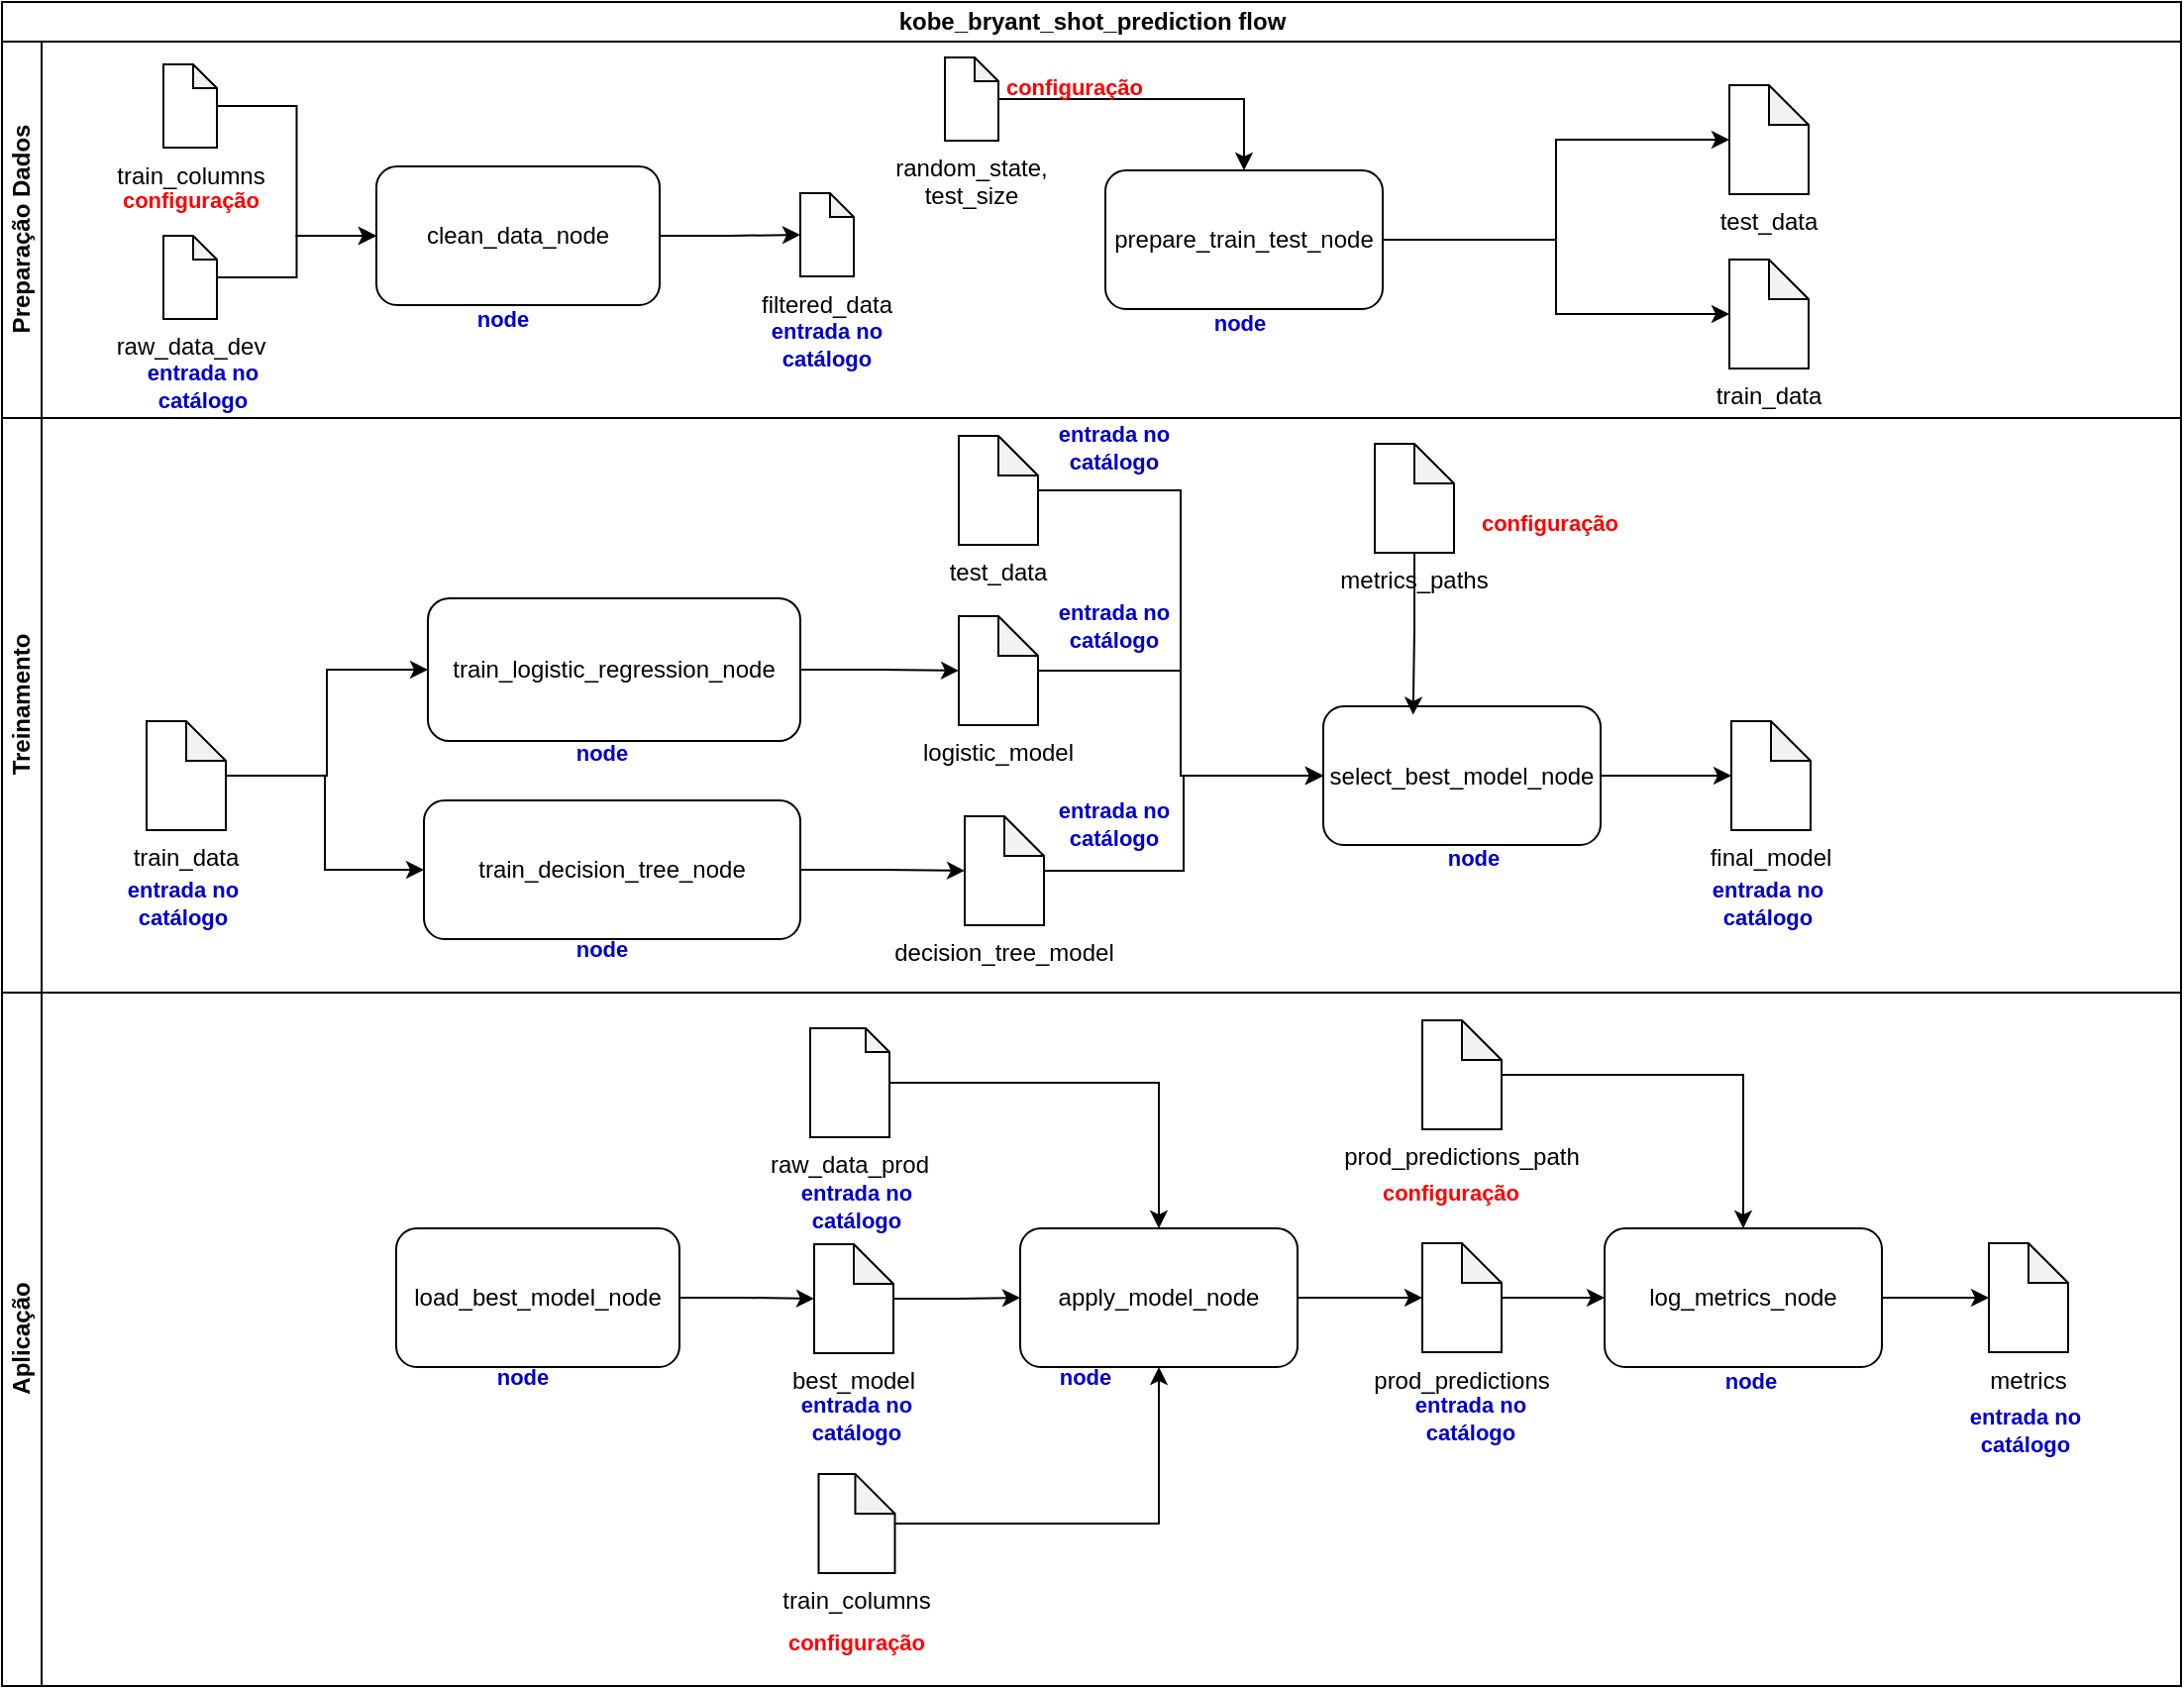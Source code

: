 <mxfile version="24.7.17">
  <diagram name="Página-1" id="cWnI_PLC-ZZ-82YnPNGV">
    <mxGraphModel dx="2307" dy="2035" grid="1" gridSize="10" guides="1" tooltips="1" connect="1" arrows="1" fold="1" page="1" pageScale="1" pageWidth="827" pageHeight="1169" math="0" shadow="0">
      <root>
        <mxCell id="0" />
        <mxCell id="1" parent="0" />
        <mxCell id="ovoxbB3lXnHQuPepbCyX-2" value="kobe_bryant_shot_prediction flow" style="swimlane;childLayout=stackLayout;resizeParent=1;resizeParentMax=0;horizontal=1;startSize=20;horizontalStack=0;html=1;" parent="1" vertex="1">
          <mxGeometry x="-273" y="-193" width="1100" height="850" as="geometry" />
        </mxCell>
        <mxCell id="ovoxbB3lXnHQuPepbCyX-3" value="Preparação Dados" style="swimlane;startSize=20;horizontal=0;html=1;" parent="ovoxbB3lXnHQuPepbCyX-2" vertex="1">
          <mxGeometry y="20" width="1100" height="190" as="geometry" />
        </mxCell>
        <mxCell id="ovoxbB3lXnHQuPepbCyX-105" value="&lt;font color=&quot;#0000cc&quot; style=&quot;font-size: 11px;&quot;&gt;node&lt;/font&gt;" style="text;html=1;align=center;verticalAlign=middle;whiteSpace=wrap;rounded=0;fontStyle=1;fontSize=11;" parent="ovoxbB3lXnHQuPepbCyX-3" vertex="1">
          <mxGeometry x="223" y="125" width="60" height="30" as="geometry" />
        </mxCell>
        <mxCell id="ovoxbB3lXnHQuPepbCyX-106" value="&lt;font color=&quot;#0000cc&quot; style=&quot;font-size: 11px;&quot;&gt;node&lt;/font&gt;" style="text;html=1;align=center;verticalAlign=middle;whiteSpace=wrap;rounded=0;fontStyle=1;fontSize=11;" parent="ovoxbB3lXnHQuPepbCyX-3" vertex="1">
          <mxGeometry x="594.5" y="127" width="60" height="30" as="geometry" />
        </mxCell>
        <mxCell id="ovoxbB3lXnHQuPepbCyX-121" value="&lt;font color=&quot;#0000cc&quot; style=&quot;font-size: 11px;&quot;&gt;entrada no catálogo&lt;/font&gt;" style="text;html=1;align=center;verticalAlign=middle;whiteSpace=wrap;rounded=0;fontStyle=1;fontSize=11;" parent="ovoxbB3lXnHQuPepbCyX-3" vertex="1">
          <mxGeometry x="62.5" y="159" width="77" height="30" as="geometry" />
        </mxCell>
        <mxCell id="ovoxbB3lXnHQuPepbCyX-122" value="&lt;font color=&quot;#0000cc&quot; style=&quot;font-size: 11px;&quot;&gt;entrada no catálogo&lt;/font&gt;" style="text;html=1;align=center;verticalAlign=middle;whiteSpace=wrap;rounded=0;fontStyle=1;fontSize=11;" parent="ovoxbB3lXnHQuPepbCyX-3" vertex="1">
          <mxGeometry x="378" y="137.5" width="77" height="30" as="geometry" />
        </mxCell>
        <mxCell id="NENAM0cKI7vAex07kB1a-30" style="edgeStyle=orthogonalEdgeStyle;rounded=0;orthogonalLoop=1;jettySize=auto;html=1;entryX=0.5;entryY=0;entryDx=0;entryDy=0;" edge="1" parent="ovoxbB3lXnHQuPepbCyX-3" source="ovoxbB3lXnHQuPepbCyX-123" target="ovoxbB3lXnHQuPepbCyX-57">
          <mxGeometry relative="1" as="geometry" />
        </mxCell>
        <mxCell id="ovoxbB3lXnHQuPepbCyX-123" value="random_state, test_size" style="shape=note;whiteSpace=wrap;html=1;backgroundOutline=1;darkOpacity=0.05;verticalAlign=top;fillStyle=auto;shadow=0;strokeColor=default;size=12;horizontal=1;labelPosition=center;verticalLabelPosition=bottom;align=center;" parent="ovoxbB3lXnHQuPepbCyX-3" vertex="1">
          <mxGeometry x="476" y="8" width="27" height="42" as="geometry" />
        </mxCell>
        <mxCell id="ovoxbB3lXnHQuPepbCyX-126" value="&lt;font style=&quot;font-size: 11px;&quot;&gt;configuração&lt;/font&gt;" style="text;html=1;align=center;verticalAlign=middle;whiteSpace=wrap;rounded=0;fontStyle=1;fontSize=11;fontColor=#FF0000;" parent="ovoxbB3lXnHQuPepbCyX-3" vertex="1">
          <mxGeometry x="503" y="8" width="77" height="30" as="geometry" />
        </mxCell>
        <mxCell id="NENAM0cKI7vAex07kB1a-2" value="&lt;font style=&quot;font-size: 11px;&quot;&gt;configuração&lt;/font&gt;" style="text;html=1;align=center;verticalAlign=middle;whiteSpace=wrap;rounded=0;fontStyle=1;fontSize=11;fontColor=#FF0000;" vertex="1" parent="ovoxbB3lXnHQuPepbCyX-3">
          <mxGeometry x="56.5" y="65" width="77" height="30" as="geometry" />
        </mxCell>
        <mxCell id="ovoxbB3lXnHQuPepbCyX-57" value="prepare_train_test_node" style="rounded=1;whiteSpace=wrap;html=1;" parent="ovoxbB3lXnHQuPepbCyX-3" vertex="1">
          <mxGeometry x="557" y="65" width="140" height="70" as="geometry" />
        </mxCell>
        <mxCell id="NENAM0cKI7vAex07kB1a-18" value="filtered_data" style="shape=note;whiteSpace=wrap;html=1;backgroundOutline=1;darkOpacity=0.05;verticalAlign=top;fillStyle=auto;shadow=0;strokeColor=default;size=12;horizontal=1;labelPosition=center;verticalLabelPosition=bottom;align=center;" vertex="1" parent="ovoxbB3lXnHQuPepbCyX-3">
          <mxGeometry x="403" y="76.5" width="27" height="42" as="geometry" />
        </mxCell>
        <mxCell id="NENAM0cKI7vAex07kB1a-19" value="train_columns" style="shape=note;whiteSpace=wrap;html=1;backgroundOutline=1;darkOpacity=0.05;verticalAlign=top;fillStyle=auto;shadow=0;strokeColor=default;size=12;horizontal=1;labelPosition=center;verticalLabelPosition=bottom;align=center;" vertex="1" parent="ovoxbB3lXnHQuPepbCyX-3">
          <mxGeometry x="81.5" y="11.5" width="27" height="42" as="geometry" />
        </mxCell>
        <mxCell id="NENAM0cKI7vAex07kB1a-23" value="raw_data_dev" style="shape=note;whiteSpace=wrap;html=1;backgroundOutline=1;darkOpacity=0.05;verticalAlign=top;fillStyle=auto;shadow=0;strokeColor=default;size=12;horizontal=1;labelPosition=center;verticalLabelPosition=bottom;align=center;" vertex="1" parent="ovoxbB3lXnHQuPepbCyX-3">
          <mxGeometry x="81.5" y="98" width="27" height="42" as="geometry" />
        </mxCell>
        <mxCell id="ovoxbB3lXnHQuPepbCyX-4" value="Treinamento" style="swimlane;startSize=20;horizontal=0;html=1;" parent="ovoxbB3lXnHQuPepbCyX-2" vertex="1">
          <mxGeometry y="210" width="1100" height="290" as="geometry" />
        </mxCell>
        <mxCell id="ovoxbB3lXnHQuPepbCyX-102" value="&lt;font color=&quot;#0000cc&quot; style=&quot;font-size: 11px;&quot;&gt;node&lt;/font&gt;" style="text;html=1;align=center;verticalAlign=middle;whiteSpace=wrap;rounded=0;fontStyle=1;fontSize=11;" parent="ovoxbB3lXnHQuPepbCyX-4" vertex="1">
          <mxGeometry x="273" y="253" width="60" height="30" as="geometry" />
        </mxCell>
        <mxCell id="ovoxbB3lXnHQuPepbCyX-103" value="&lt;font color=&quot;#0000cc&quot; style=&quot;font-size: 11px;&quot;&gt;node&lt;/font&gt;" style="text;html=1;align=center;verticalAlign=middle;whiteSpace=wrap;rounded=0;fontStyle=1;fontSize=11;" parent="ovoxbB3lXnHQuPepbCyX-4" vertex="1">
          <mxGeometry x="273" y="154" width="60" height="30" as="geometry" />
        </mxCell>
        <mxCell id="ovoxbB3lXnHQuPepbCyX-104" value="&lt;font color=&quot;#0000cc&quot; style=&quot;font-size: 11px;&quot;&gt;node&lt;/font&gt;" style="text;html=1;align=center;verticalAlign=middle;whiteSpace=wrap;rounded=0;fontStyle=1;fontSize=11;" parent="ovoxbB3lXnHQuPepbCyX-4" vertex="1">
          <mxGeometry x="713" y="207" width="60" height="30" as="geometry" />
        </mxCell>
        <mxCell id="ovoxbB3lXnHQuPepbCyX-116" value="&lt;font color=&quot;#0000cc&quot; style=&quot;font-size: 11px;&quot;&gt;entrada no catálogo&lt;/font&gt;" style="text;html=1;align=center;verticalAlign=middle;whiteSpace=wrap;rounded=0;fontStyle=1;fontSize=11;" parent="ovoxbB3lXnHQuPepbCyX-4" vertex="1">
          <mxGeometry x="523" width="77" height="30" as="geometry" />
        </mxCell>
        <mxCell id="ovoxbB3lXnHQuPepbCyX-117" value="&lt;font color=&quot;#0000cc&quot; style=&quot;font-size: 11px;&quot;&gt;entrada no catálogo&lt;/font&gt;" style="text;html=1;align=center;verticalAlign=middle;whiteSpace=wrap;rounded=0;fontStyle=1;fontSize=11;" parent="ovoxbB3lXnHQuPepbCyX-4" vertex="1">
          <mxGeometry x="523" y="90" width="77" height="30" as="geometry" />
        </mxCell>
        <mxCell id="ovoxbB3lXnHQuPepbCyX-118" value="&lt;font color=&quot;#0000cc&quot; style=&quot;font-size: 11px;&quot;&gt;entrada no catálogo&lt;/font&gt;" style="text;html=1;align=center;verticalAlign=middle;whiteSpace=wrap;rounded=0;fontStyle=1;fontSize=11;" parent="ovoxbB3lXnHQuPepbCyX-4" vertex="1">
          <mxGeometry x="523" y="190" width="77" height="30" as="geometry" />
        </mxCell>
        <mxCell id="ovoxbB3lXnHQuPepbCyX-119" value="&lt;font color=&quot;#0000cc&quot; style=&quot;font-size: 11px;&quot;&gt;entrada no catálogo&lt;/font&gt;" style="text;html=1;align=center;verticalAlign=middle;whiteSpace=wrap;rounded=0;fontStyle=1;fontSize=11;" parent="ovoxbB3lXnHQuPepbCyX-4" vertex="1">
          <mxGeometry x="853" y="230" width="77" height="30" as="geometry" />
        </mxCell>
        <mxCell id="ovoxbB3lXnHQuPepbCyX-120" value="&lt;font color=&quot;#0000cc&quot; style=&quot;font-size: 11px;&quot;&gt;entrada no catálogo&lt;/font&gt;" style="text;html=1;align=center;verticalAlign=middle;whiteSpace=wrap;rounded=0;fontStyle=1;fontSize=11;" parent="ovoxbB3lXnHQuPepbCyX-4" vertex="1">
          <mxGeometry x="53" y="230" width="77" height="30" as="geometry" />
        </mxCell>
        <mxCell id="NENAM0cKI7vAex07kB1a-6" value="metrics_paths" style="shape=note;whiteSpace=wrap;html=1;backgroundOutline=1;darkOpacity=0.05;verticalAlign=top;fillStyle=auto;shadow=0;strokeColor=default;size=20;horizontal=1;labelPosition=center;verticalLabelPosition=bottom;align=center;" vertex="1" parent="ovoxbB3lXnHQuPepbCyX-4">
          <mxGeometry x="693" y="13" width="40" height="55" as="geometry" />
        </mxCell>
        <mxCell id="NENAM0cKI7vAex07kB1a-10" value="&lt;font style=&quot;font-size: 11px;&quot;&gt;configuração&lt;/font&gt;" style="text;html=1;align=center;verticalAlign=middle;whiteSpace=wrap;rounded=0;fontStyle=1;fontSize=11;fontColor=#FF0000;" vertex="1" parent="ovoxbB3lXnHQuPepbCyX-4">
          <mxGeometry x="743" y="38" width="77" height="30" as="geometry" />
        </mxCell>
        <mxCell id="ovoxbB3lXnHQuPepbCyX-5" value="Aplicação" style="swimlane;startSize=20;horizontal=0;html=1;" parent="ovoxbB3lXnHQuPepbCyX-2" vertex="1">
          <mxGeometry y="500" width="1100" height="350" as="geometry" />
        </mxCell>
        <mxCell id="ovoxbB3lXnHQuPepbCyX-8" value="&lt;font color=&quot;#0000cc&quot; style=&quot;font-size: 11px;&quot;&gt;node&lt;/font&gt;" style="text;html=1;align=center;verticalAlign=middle;whiteSpace=wrap;rounded=0;fontStyle=1;fontSize=11;" parent="ovoxbB3lXnHQuPepbCyX-5" vertex="1">
          <mxGeometry x="853" y="181" width="60" height="30" as="geometry" />
        </mxCell>
        <mxCell id="ovoxbB3lXnHQuPepbCyX-108" value="&lt;font color=&quot;#0000cc&quot; style=&quot;font-size: 11px;&quot;&gt;node&lt;/font&gt;" style="text;html=1;align=center;verticalAlign=middle;whiteSpace=wrap;rounded=0;fontStyle=1;fontSize=11;" parent="ovoxbB3lXnHQuPepbCyX-5" vertex="1">
          <mxGeometry x="517" y="179" width="60" height="30" as="geometry" />
        </mxCell>
        <mxCell id="ovoxbB3lXnHQuPepbCyX-109" value="&lt;font color=&quot;#0000cc&quot; style=&quot;font-size: 11px;&quot;&gt;node&lt;/font&gt;" style="text;html=1;align=center;verticalAlign=middle;whiteSpace=wrap;rounded=0;fontStyle=1;fontSize=11;" parent="ovoxbB3lXnHQuPepbCyX-5" vertex="1">
          <mxGeometry x="233" y="179" width="60" height="30" as="geometry" />
        </mxCell>
        <mxCell id="ovoxbB3lXnHQuPepbCyX-114" value="&lt;font color=&quot;#0000cc&quot; style=&quot;font-size: 11px;&quot;&gt;entrada no catálogo&lt;/font&gt;" style="text;html=1;align=center;verticalAlign=middle;whiteSpace=wrap;rounded=0;fontStyle=1;fontSize=11;" parent="ovoxbB3lXnHQuPepbCyX-5" vertex="1">
          <mxGeometry x="393" y="200" width="77" height="30" as="geometry" />
        </mxCell>
        <mxCell id="ovoxbB3lXnHQuPepbCyX-113" value="&lt;font color=&quot;#0000cc&quot; style=&quot;font-size: 11px;&quot;&gt;entrada no catálogo&lt;/font&gt;" style="text;html=1;align=center;verticalAlign=middle;whiteSpace=wrap;rounded=0;fontStyle=1;fontSize=11;" parent="ovoxbB3lXnHQuPepbCyX-5" vertex="1">
          <mxGeometry x="703" y="200" width="77" height="30" as="geometry" />
        </mxCell>
        <mxCell id="ovoxbB3lXnHQuPepbCyX-112" value="&lt;font color=&quot;#0000cc&quot; style=&quot;font-size: 11px;&quot;&gt;entrada no catálogo&lt;/font&gt;" style="text;html=1;align=center;verticalAlign=middle;whiteSpace=wrap;rounded=0;fontStyle=1;fontSize=11;" parent="ovoxbB3lXnHQuPepbCyX-5" vertex="1">
          <mxGeometry x="983" y="206" width="77" height="30" as="geometry" />
        </mxCell>
        <mxCell id="ovoxbB3lXnHQuPepbCyX-115" value="&lt;font style=&quot;font-size: 11px;&quot;&gt;configuração&lt;/font&gt;" style="text;html=1;align=center;verticalAlign=middle;whiteSpace=wrap;rounded=0;fontStyle=1;fontSize=11;fontColor=#FF0000;" parent="ovoxbB3lXnHQuPepbCyX-5" vertex="1">
          <mxGeometry x="693" y="86" width="77" height="30" as="geometry" />
        </mxCell>
        <mxCell id="ovoxbB3lXnHQuPepbCyX-100" value="raw_data_prod" style="shape=note;whiteSpace=wrap;html=1;backgroundOutline=1;darkOpacity=0.05;verticalAlign=top;fillStyle=auto;shadow=0;strokeColor=default;size=12;horizontal=1;labelPosition=center;verticalLabelPosition=bottom;align=center;" parent="ovoxbB3lXnHQuPepbCyX-5" vertex="1">
          <mxGeometry x="408" y="18" width="40" height="55" as="geometry" />
        </mxCell>
        <mxCell id="NENAM0cKI7vAex07kB1a-13" value="&lt;font color=&quot;#0000cc&quot; style=&quot;font-size: 11px;&quot;&gt;entrada no catálogo&lt;/font&gt;" style="text;html=1;align=center;verticalAlign=middle;whiteSpace=wrap;rounded=0;fontStyle=1;fontSize=11;" vertex="1" parent="ovoxbB3lXnHQuPepbCyX-5">
          <mxGeometry x="393" y="93" width="77" height="30" as="geometry" />
        </mxCell>
        <mxCell id="NENAM0cKI7vAex07kB1a-15" value="train_columns" style="shape=note;whiteSpace=wrap;html=1;backgroundOutline=1;darkOpacity=0.05;verticalAlign=top;fillStyle=auto;shadow=0;strokeColor=default;size=20;horizontal=1;labelPosition=center;verticalLabelPosition=bottom;align=center;" vertex="1" parent="ovoxbB3lXnHQuPepbCyX-5">
          <mxGeometry x="412.25" y="243" width="38.5" height="50" as="geometry" />
        </mxCell>
        <mxCell id="NENAM0cKI7vAex07kB1a-17" value="&lt;font style=&quot;font-size: 11px;&quot;&gt;configuração&lt;/font&gt;" style="text;html=1;align=center;verticalAlign=middle;whiteSpace=wrap;rounded=0;fontStyle=1;fontSize=11;fontColor=#FF0000;" vertex="1" parent="ovoxbB3lXnHQuPepbCyX-5">
          <mxGeometry x="393" y="313" width="77" height="30" as="geometry" />
        </mxCell>
        <mxCell id="ovoxbB3lXnHQuPepbCyX-48" style="edgeStyle=orthogonalEdgeStyle;rounded=0;orthogonalLoop=1;jettySize=auto;html=1;" parent="1" source="ovoxbB3lXnHQuPepbCyX-32" target="ovoxbB3lXnHQuPepbCyX-46" edge="1">
          <mxGeometry relative="1" as="geometry" />
        </mxCell>
        <mxCell id="ovoxbB3lXnHQuPepbCyX-32" value="train_logistic_regression_node" style="rounded=1;whiteSpace=wrap;html=1;imageWidth=24;" parent="1" vertex="1">
          <mxGeometry x="-58" y="108" width="188" height="72" as="geometry" />
        </mxCell>
        <mxCell id="ovoxbB3lXnHQuPepbCyX-49" style="edgeStyle=orthogonalEdgeStyle;rounded=0;orthogonalLoop=1;jettySize=auto;html=1;" parent="1" source="ovoxbB3lXnHQuPepbCyX-35" target="ovoxbB3lXnHQuPepbCyX-42" edge="1">
          <mxGeometry relative="1" as="geometry" />
        </mxCell>
        <mxCell id="ovoxbB3lXnHQuPepbCyX-35" value="train_decision_tree_node" style="rounded=1;whiteSpace=wrap;html=1;" parent="1" vertex="1">
          <mxGeometry x="-60" y="210" width="190" height="70" as="geometry" />
        </mxCell>
        <mxCell id="ovoxbB3lXnHQuPepbCyX-36" value="select_best_model_node" style="rounded=1;whiteSpace=wrap;html=1;" parent="1" vertex="1">
          <mxGeometry x="394" y="162.5" width="140" height="70" as="geometry" />
        </mxCell>
        <mxCell id="ovoxbB3lXnHQuPepbCyX-37" style="edgeStyle=orthogonalEdgeStyle;rounded=0;orthogonalLoop=1;jettySize=auto;html=1;entryX=0;entryY=0.5;entryDx=0;entryDy=0;" parent="1" source="ovoxbB3lXnHQuPepbCyX-38" target="ovoxbB3lXnHQuPepbCyX-36" edge="1">
          <mxGeometry relative="1" as="geometry" />
        </mxCell>
        <mxCell id="ovoxbB3lXnHQuPepbCyX-38" value="test_data" style="shape=note;whiteSpace=wrap;html=1;backgroundOutline=1;darkOpacity=0.05;verticalAlign=top;fillStyle=auto;shadow=0;strokeColor=default;size=20;horizontal=1;labelPosition=center;verticalLabelPosition=bottom;align=center;" parent="1" vertex="1">
          <mxGeometry x="210" y="26" width="40" height="55" as="geometry" />
        </mxCell>
        <mxCell id="ovoxbB3lXnHQuPepbCyX-39" value="final_model" style="shape=note;whiteSpace=wrap;html=1;backgroundOutline=1;darkOpacity=0.05;verticalAlign=top;fillStyle=auto;shadow=0;strokeColor=default;size=20;horizontal=1;labelPosition=center;verticalLabelPosition=bottom;align=center;" parent="1" vertex="1">
          <mxGeometry x="600" y="170" width="40" height="55" as="geometry" />
        </mxCell>
        <mxCell id="ovoxbB3lXnHQuPepbCyX-41" style="edgeStyle=orthogonalEdgeStyle;rounded=0;orthogonalLoop=1;jettySize=auto;html=1;entryX=0;entryY=0.5;entryDx=0;entryDy=0;entryPerimeter=0;" parent="1" source="ovoxbB3lXnHQuPepbCyX-36" target="ovoxbB3lXnHQuPepbCyX-39" edge="1">
          <mxGeometry relative="1" as="geometry" />
        </mxCell>
        <mxCell id="ovoxbB3lXnHQuPepbCyX-50" style="edgeStyle=orthogonalEdgeStyle;rounded=0;orthogonalLoop=1;jettySize=auto;html=1;entryX=0;entryY=0.5;entryDx=0;entryDy=0;" parent="1" source="ovoxbB3lXnHQuPepbCyX-42" target="ovoxbB3lXnHQuPepbCyX-36" edge="1">
          <mxGeometry relative="1" as="geometry" />
        </mxCell>
        <mxCell id="ovoxbB3lXnHQuPepbCyX-42" value="decision_tree_model" style="shape=note;whiteSpace=wrap;html=1;backgroundOutline=1;darkOpacity=0.05;verticalAlign=top;fillStyle=auto;shadow=0;strokeColor=default;size=20;horizontal=1;labelPosition=center;verticalLabelPosition=bottom;align=center;" parent="1" vertex="1">
          <mxGeometry x="213" y="218" width="40" height="55" as="geometry" />
        </mxCell>
        <mxCell id="ovoxbB3lXnHQuPepbCyX-45" style="edgeStyle=orthogonalEdgeStyle;rounded=0;orthogonalLoop=1;jettySize=auto;html=1;" parent="1" source="ovoxbB3lXnHQuPepbCyX-43" target="ovoxbB3lXnHQuPepbCyX-32" edge="1">
          <mxGeometry relative="1" as="geometry" />
        </mxCell>
        <mxCell id="ovoxbB3lXnHQuPepbCyX-47" style="edgeStyle=orthogonalEdgeStyle;rounded=0;orthogonalLoop=1;jettySize=auto;html=1;" parent="1" source="ovoxbB3lXnHQuPepbCyX-43" target="ovoxbB3lXnHQuPepbCyX-35" edge="1">
          <mxGeometry relative="1" as="geometry" />
        </mxCell>
        <mxCell id="ovoxbB3lXnHQuPepbCyX-43" value="train_data" style="shape=note;whiteSpace=wrap;html=1;backgroundOutline=1;darkOpacity=0.05;verticalAlign=top;fillStyle=auto;shadow=0;strokeColor=default;size=20;horizontal=1;labelPosition=center;verticalLabelPosition=bottom;align=center;" parent="1" vertex="1">
          <mxGeometry x="-200" y="170" width="40" height="55" as="geometry" />
        </mxCell>
        <mxCell id="ovoxbB3lXnHQuPepbCyX-51" style="edgeStyle=orthogonalEdgeStyle;rounded=0;orthogonalLoop=1;jettySize=auto;html=1;entryX=0;entryY=0.5;entryDx=0;entryDy=0;" parent="1" source="ovoxbB3lXnHQuPepbCyX-46" target="ovoxbB3lXnHQuPepbCyX-36" edge="1">
          <mxGeometry relative="1" as="geometry" />
        </mxCell>
        <mxCell id="ovoxbB3lXnHQuPepbCyX-46" value="logistic_model" style="shape=note;whiteSpace=wrap;html=1;backgroundOutline=1;darkOpacity=0.05;verticalAlign=top;fillStyle=auto;shadow=0;strokeColor=default;size=20;horizontal=1;labelPosition=center;verticalLabelPosition=bottom;align=center;" parent="1" vertex="1">
          <mxGeometry x="210" y="117" width="40" height="55" as="geometry" />
        </mxCell>
        <mxCell id="ovoxbB3lXnHQuPepbCyX-52" style="edgeStyle=orthogonalEdgeStyle;rounded=0;orthogonalLoop=1;jettySize=auto;html=1;" parent="1" source="ovoxbB3lXnHQuPepbCyX-53" target="NENAM0cKI7vAex07kB1a-18" edge="1">
          <mxGeometry relative="1" as="geometry">
            <mxPoint x="127" y="-74.5" as="targetPoint" />
          </mxGeometry>
        </mxCell>
        <mxCell id="ovoxbB3lXnHQuPepbCyX-53" value="clean_data_node" style="rounded=1;whiteSpace=wrap;html=1;imageWidth=24;" parent="1" vertex="1">
          <mxGeometry x="-84" y="-110" width="143" height="70" as="geometry" />
        </mxCell>
        <mxCell id="ovoxbB3lXnHQuPepbCyX-72" style="edgeStyle=orthogonalEdgeStyle;rounded=0;orthogonalLoop=1;jettySize=auto;html=1;" parent="1" source="ovoxbB3lXnHQuPepbCyX-57" target="ovoxbB3lXnHQuPepbCyX-71" edge="1">
          <mxGeometry relative="1" as="geometry" />
        </mxCell>
        <mxCell id="ovoxbB3lXnHQuPepbCyX-60" value="train_data" style="shape=note;whiteSpace=wrap;html=1;backgroundOutline=1;darkOpacity=0.05;verticalAlign=top;fillStyle=auto;shadow=0;strokeColor=default;size=20;horizontal=1;labelPosition=center;verticalLabelPosition=bottom;align=center;" parent="1" vertex="1">
          <mxGeometry x="599" y="-63" width="40" height="55" as="geometry" />
        </mxCell>
        <mxCell id="ovoxbB3lXnHQuPepbCyX-62" style="edgeStyle=orthogonalEdgeStyle;rounded=0;orthogonalLoop=1;jettySize=auto;html=1;entryX=0;entryY=0.5;entryDx=0;entryDy=0;entryPerimeter=0;" parent="1" source="ovoxbB3lXnHQuPepbCyX-57" target="ovoxbB3lXnHQuPepbCyX-60" edge="1">
          <mxGeometry relative="1" as="geometry" />
        </mxCell>
        <mxCell id="ovoxbB3lXnHQuPepbCyX-71" value="test_data" style="shape=note;whiteSpace=wrap;html=1;backgroundOutline=1;darkOpacity=0.05;verticalAlign=top;fillStyle=auto;shadow=0;strokeColor=default;size=20;horizontal=1;labelPosition=center;verticalLabelPosition=bottom;align=center;" parent="1" vertex="1">
          <mxGeometry x="599" y="-151" width="40" height="55" as="geometry" />
        </mxCell>
        <mxCell id="ovoxbB3lXnHQuPepbCyX-87" style="edgeStyle=orthogonalEdgeStyle;rounded=0;orthogonalLoop=1;jettySize=auto;html=1;" parent="1" source="ovoxbB3lXnHQuPepbCyX-88" target="ovoxbB3lXnHQuPepbCyX-90" edge="1">
          <mxGeometry relative="1" as="geometry" />
        </mxCell>
        <mxCell id="ovoxbB3lXnHQuPepbCyX-88" value="load_best_model_node" style="rounded=1;whiteSpace=wrap;html=1;imageWidth=24;" parent="1" vertex="1">
          <mxGeometry x="-74" y="426" width="143" height="70" as="geometry" />
        </mxCell>
        <mxCell id="ovoxbB3lXnHQuPepbCyX-89" style="edgeStyle=orthogonalEdgeStyle;rounded=0;orthogonalLoop=1;jettySize=auto;html=1;" parent="1" source="ovoxbB3lXnHQuPepbCyX-90" target="ovoxbB3lXnHQuPepbCyX-91" edge="1">
          <mxGeometry relative="1" as="geometry" />
        </mxCell>
        <mxCell id="ovoxbB3lXnHQuPepbCyX-90" value="best_model" style="shape=note;whiteSpace=wrap;html=1;backgroundOutline=1;darkOpacity=0.05;verticalAlign=top;fillStyle=auto;shadow=0;strokeColor=default;size=20;horizontal=1;labelPosition=center;verticalLabelPosition=bottom;align=center;" parent="1" vertex="1">
          <mxGeometry x="137" y="434" width="40" height="55" as="geometry" />
        </mxCell>
        <mxCell id="ovoxbB3lXnHQuPepbCyX-91" value="apply_model_node" style="rounded=1;whiteSpace=wrap;html=1;" parent="1" vertex="1">
          <mxGeometry x="241" y="426" width="140" height="70" as="geometry" />
        </mxCell>
        <mxCell id="ovoxbB3lXnHQuPepbCyX-92" value="log_metrics_node" style="rounded=1;whiteSpace=wrap;html=1;" parent="1" vertex="1">
          <mxGeometry x="536" y="426" width="140" height="70" as="geometry" />
        </mxCell>
        <mxCell id="ovoxbB3lXnHQuPepbCyX-93" style="edgeStyle=orthogonalEdgeStyle;rounded=0;orthogonalLoop=1;jettySize=auto;html=1;entryX=0;entryY=0.5;entryDx=0;entryDy=0;" parent="1" source="ovoxbB3lXnHQuPepbCyX-94" target="ovoxbB3lXnHQuPepbCyX-92" edge="1">
          <mxGeometry relative="1" as="geometry" />
        </mxCell>
        <mxCell id="ovoxbB3lXnHQuPepbCyX-94" value="prod_predictions" style="shape=note;whiteSpace=wrap;html=1;backgroundOutline=1;darkOpacity=0.05;verticalAlign=top;fillStyle=auto;shadow=0;strokeColor=default;size=20;horizontal=1;labelPosition=center;verticalLabelPosition=bottom;align=center;" parent="1" vertex="1">
          <mxGeometry x="444" y="433.5" width="40" height="55" as="geometry" />
        </mxCell>
        <mxCell id="ovoxbB3lXnHQuPepbCyX-95" value="metrics" style="shape=note;whiteSpace=wrap;html=1;backgroundOutline=1;darkOpacity=0.05;verticalAlign=top;fillStyle=auto;shadow=0;strokeColor=default;size=20;horizontal=1;labelPosition=center;verticalLabelPosition=bottom;align=center;" parent="1" vertex="1">
          <mxGeometry x="730" y="433.5" width="40" height="55" as="geometry" />
        </mxCell>
        <mxCell id="ovoxbB3lXnHQuPepbCyX-96" style="edgeStyle=orthogonalEdgeStyle;rounded=0;orthogonalLoop=1;jettySize=auto;html=1;entryX=0;entryY=0.5;entryDx=0;entryDy=0;entryPerimeter=0;" parent="1" source="ovoxbB3lXnHQuPepbCyX-91" target="ovoxbB3lXnHQuPepbCyX-94" edge="1">
          <mxGeometry relative="1" as="geometry" />
        </mxCell>
        <mxCell id="ovoxbB3lXnHQuPepbCyX-97" style="edgeStyle=orthogonalEdgeStyle;rounded=0;orthogonalLoop=1;jettySize=auto;html=1;entryX=0;entryY=0.5;entryDx=0;entryDy=0;entryPerimeter=0;" parent="1" source="ovoxbB3lXnHQuPepbCyX-92" target="ovoxbB3lXnHQuPepbCyX-95" edge="1">
          <mxGeometry relative="1" as="geometry" />
        </mxCell>
        <mxCell id="ovoxbB3lXnHQuPepbCyX-101" style="edgeStyle=orthogonalEdgeStyle;rounded=0;orthogonalLoop=1;jettySize=auto;html=1;" parent="1" source="ovoxbB3lXnHQuPepbCyX-98" target="ovoxbB3lXnHQuPepbCyX-92" edge="1">
          <mxGeometry relative="1" as="geometry" />
        </mxCell>
        <mxCell id="ovoxbB3lXnHQuPepbCyX-98" value="prod_predictions_path" style="shape=note;whiteSpace=wrap;html=1;backgroundOutline=1;darkOpacity=0.05;verticalAlign=top;fillStyle=auto;shadow=0;strokeColor=default;size=20;horizontal=1;labelPosition=center;verticalLabelPosition=bottom;align=center;" parent="1" vertex="1">
          <mxGeometry x="444" y="321" width="40" height="55" as="geometry" />
        </mxCell>
        <mxCell id="ovoxbB3lXnHQuPepbCyX-99" style="edgeStyle=orthogonalEdgeStyle;rounded=0;orthogonalLoop=1;jettySize=auto;html=1;entryX=0.5;entryY=0;entryDx=0;entryDy=0;" parent="1" source="ovoxbB3lXnHQuPepbCyX-100" target="ovoxbB3lXnHQuPepbCyX-91" edge="1">
          <mxGeometry relative="1" as="geometry" />
        </mxCell>
        <mxCell id="NENAM0cKI7vAex07kB1a-9" style="edgeStyle=orthogonalEdgeStyle;rounded=0;orthogonalLoop=1;jettySize=auto;html=1;entryX=0.324;entryY=0.061;entryDx=0;entryDy=0;entryPerimeter=0;" edge="1" parent="1" source="NENAM0cKI7vAex07kB1a-6" target="ovoxbB3lXnHQuPepbCyX-36">
          <mxGeometry relative="1" as="geometry" />
        </mxCell>
        <mxCell id="NENAM0cKI7vAex07kB1a-16" style="edgeStyle=orthogonalEdgeStyle;rounded=0;orthogonalLoop=1;jettySize=auto;html=1;" edge="1" parent="1" source="NENAM0cKI7vAex07kB1a-15" target="ovoxbB3lXnHQuPepbCyX-91">
          <mxGeometry relative="1" as="geometry" />
        </mxCell>
        <mxCell id="NENAM0cKI7vAex07kB1a-25" style="edgeStyle=orthogonalEdgeStyle;rounded=0;orthogonalLoop=1;jettySize=auto;html=1;entryX=0;entryY=0.5;entryDx=0;entryDy=0;" edge="1" parent="1" source="NENAM0cKI7vAex07kB1a-23" target="ovoxbB3lXnHQuPepbCyX-53">
          <mxGeometry relative="1" as="geometry" />
        </mxCell>
        <mxCell id="NENAM0cKI7vAex07kB1a-26" style="edgeStyle=orthogonalEdgeStyle;rounded=0;orthogonalLoop=1;jettySize=auto;html=1;entryX=0;entryY=0.5;entryDx=0;entryDy=0;" edge="1" parent="1" source="NENAM0cKI7vAex07kB1a-19" target="ovoxbB3lXnHQuPepbCyX-53">
          <mxGeometry relative="1" as="geometry" />
        </mxCell>
      </root>
    </mxGraphModel>
  </diagram>
</mxfile>
